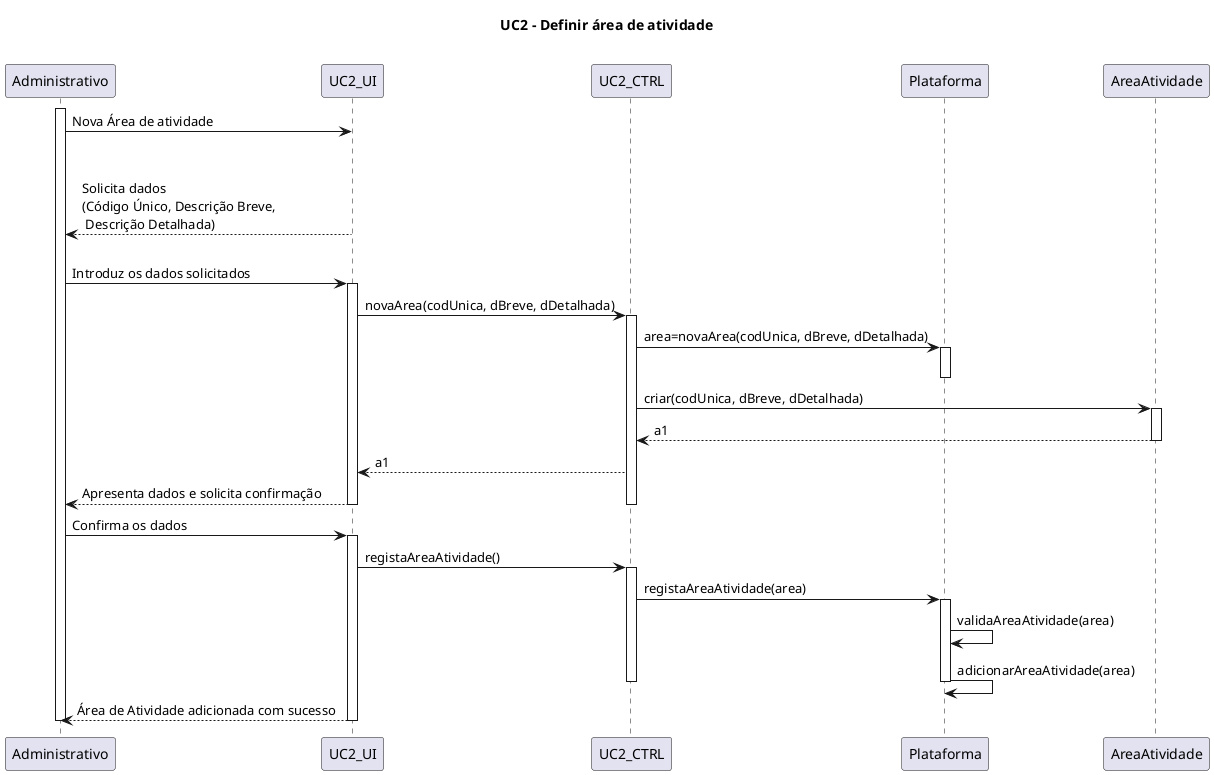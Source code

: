 @startuml
title UC2 - Definir área de atividade\n

participant Administrativo
activate Administrativo
Administrativo -> UC2_UI: Nova Área de atividade
UC2_UI --> Administrativo: \n\nSolicita dados \n(Código Único, Descrição Breve,\n Descrição Detalhada)
deactivate UC2_UI 
Administrativo -> UC2_UI: \nIntroduz os dados solicitados
activate UC2_UI
UC2_UI -> UC2_CTRL: novaArea(codUnica, dBreve, dDetalhada)
activate UC2_CTRL
UC2_CTRL -> Plataforma: area=novaArea(codUnica, dBreve, dDetalhada)
activate Plataforma
deactivate Plataforma
UC2_CTRL -> AreaAtividade: criar(codUnica, dBreve, dDetalhada)
activate AreaAtividade
AreaAtividade --> UC2_CTRL: a1
deactivate AreaAtividade
UC2_CTRL --> UC2_UI: a1
UC2_UI --> Administrativo: Apresenta dados e solicita confirmação
deactivate Plataforma
deactivate UC2_CTRL
deactivate UC2_UI
Administrativo -> UC2_UI: Confirma os dados
activate UC2_UI
UC2_UI -> UC2_CTRL: registaAreaAtividade()
activate UC2_CTRL
UC2_CTRL -> Plataforma: registaAreaAtividade(area)
activate Plataforma
Plataforma -> Plataforma: validaAreaAtividade(area)
Plataforma -> Plataforma: adicionarAreaAtividade(area)
deactivate Plataforma
deactivate UC2_CTRL
UC2_UI --> Administrativo: Área de Atividade adicionada com sucesso
deactivate UC2_UI
deactivate Administrativo

@enduml